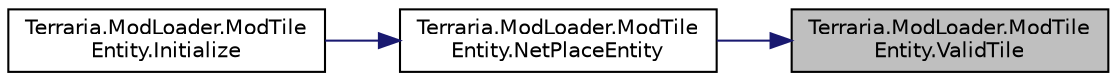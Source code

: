 digraph "Terraria.ModLoader.ModTileEntity.ValidTile"
{
 // LATEX_PDF_SIZE
  edge [fontname="Helvetica",fontsize="10",labelfontname="Helvetica",labelfontsize="10"];
  node [fontname="Helvetica",fontsize="10",shape=record];
  rankdir="RL";
  Node1 [label="Terraria.ModLoader.ModTile\lEntity.ValidTile",height=0.2,width=0.4,color="black", fillcolor="grey75", style="filled", fontcolor="black",tooltip="Whether or not this tile entity is allowed to survive at the given coordinates. You should check whet..."];
  Node1 -> Node2 [dir="back",color="midnightblue",fontsize="10",style="solid",fontname="Helvetica"];
  Node2 [label="Terraria.ModLoader.ModTile\lEntity.NetPlaceEntity",height=0.2,width=0.4,color="black", fillcolor="white", style="filled",URL="$class_terraria_1_1_mod_loader_1_1_mod_tile_entity.html#ad27a28c41e66a411ea2c601b5c60ac33",tooltip="You should never use this. It is only included here for completion's sake."];
  Node2 -> Node3 [dir="back",color="midnightblue",fontsize="10",style="solid",fontname="Helvetica"];
  Node3 [label="Terraria.ModLoader.ModTile\lEntity.Initialize",height=0.2,width=0.4,color="black", fillcolor="white", style="filled",URL="$class_terraria_1_1_mod_loader_1_1_mod_tile_entity.html#a6f3043872c696c1531599e0273be6cab",tooltip="You should never use this. It is only included here for completion's sake."];
}
